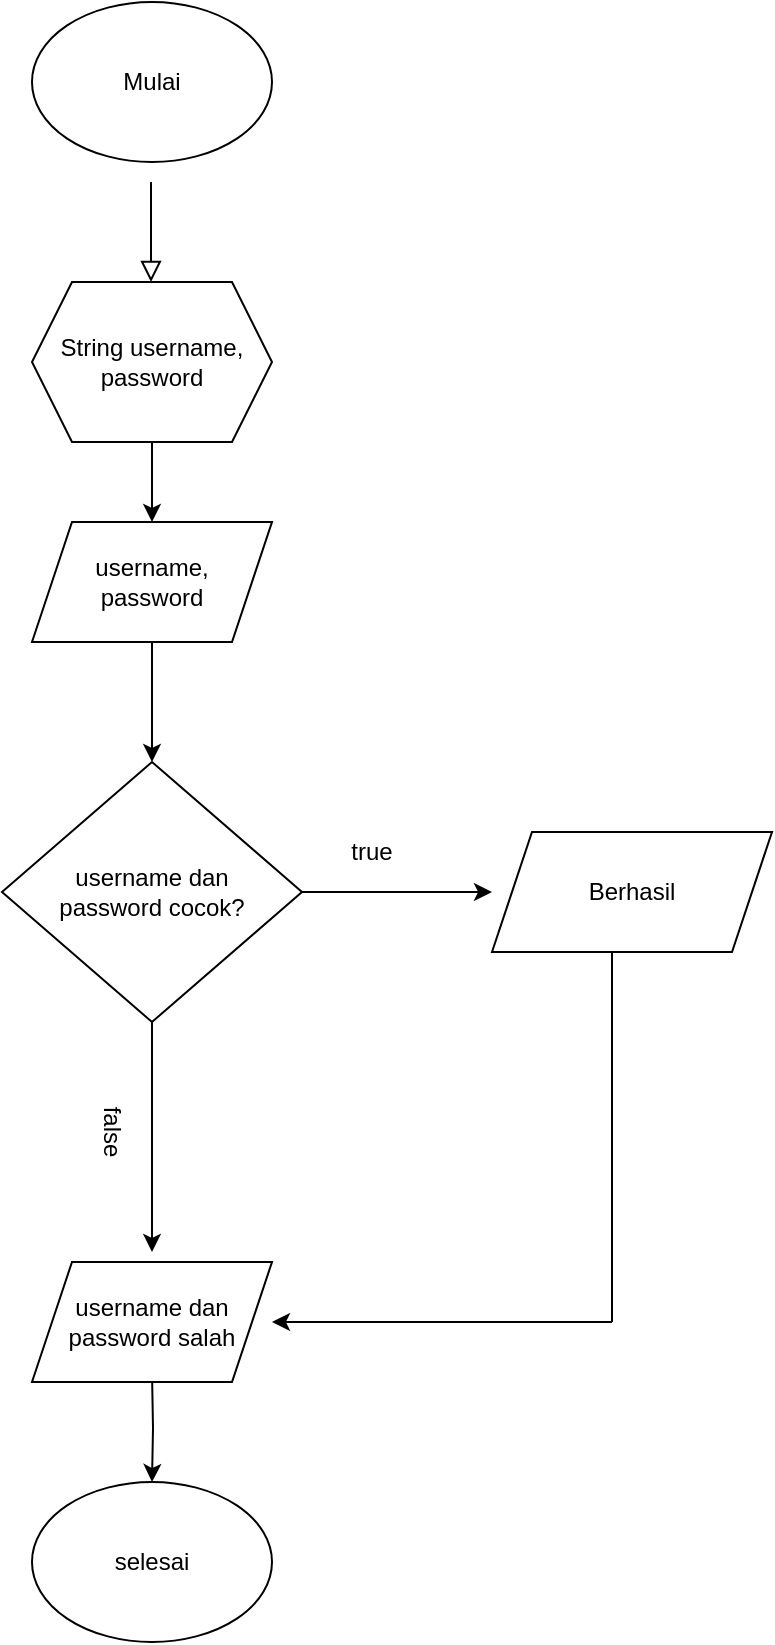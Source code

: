 <mxfile version="21.7.5" type="device">
  <diagram id="C5RBs43oDa-KdzZeNtuy" name="Page-1">
    <mxGraphModel dx="1050" dy="621" grid="1" gridSize="10" guides="1" tooltips="1" connect="1" arrows="1" fold="1" page="1" pageScale="1" pageWidth="827" pageHeight="1169" math="0" shadow="0">
      <root>
        <mxCell id="WIyWlLk6GJQsqaUBKTNV-0" />
        <mxCell id="WIyWlLk6GJQsqaUBKTNV-1" parent="WIyWlLk6GJQsqaUBKTNV-0" />
        <mxCell id="WIyWlLk6GJQsqaUBKTNV-2" value="" style="rounded=0;html=1;jettySize=auto;orthogonalLoop=1;fontSize=11;endArrow=block;endFill=0;endSize=8;strokeWidth=1;shadow=0;labelBackgroundColor=none;edgeStyle=orthogonalEdgeStyle;" parent="WIyWlLk6GJQsqaUBKTNV-1" edge="1">
          <mxGeometry relative="1" as="geometry">
            <mxPoint x="339.5" y="170" as="sourcePoint" />
            <mxPoint x="339.5" y="220" as="targetPoint" />
          </mxGeometry>
        </mxCell>
        <mxCell id="Rb-lbBpFjrk857He8v0L-0" value="Mulai" style="ellipse;whiteSpace=wrap;html=1;" parent="WIyWlLk6GJQsqaUBKTNV-1" vertex="1">
          <mxGeometry x="280" y="80" width="120" height="80" as="geometry" />
        </mxCell>
        <mxCell id="Rb-lbBpFjrk857He8v0L-7" value="" style="edgeStyle=orthogonalEdgeStyle;rounded=0;orthogonalLoop=1;jettySize=auto;html=1;" parent="WIyWlLk6GJQsqaUBKTNV-1" source="Rb-lbBpFjrk857He8v0L-1" target="Rb-lbBpFjrk857He8v0L-2" edge="1">
          <mxGeometry relative="1" as="geometry" />
        </mxCell>
        <mxCell id="Rb-lbBpFjrk857He8v0L-1" value="String username, password" style="shape=hexagon;perimeter=hexagonPerimeter2;whiteSpace=wrap;html=1;fixedSize=1;" parent="WIyWlLk6GJQsqaUBKTNV-1" vertex="1">
          <mxGeometry x="280" y="220" width="120" height="80" as="geometry" />
        </mxCell>
        <mxCell id="Rb-lbBpFjrk857He8v0L-8" value="" style="edgeStyle=orthogonalEdgeStyle;rounded=0;orthogonalLoop=1;jettySize=auto;html=1;" parent="WIyWlLk6GJQsqaUBKTNV-1" source="Rb-lbBpFjrk857He8v0L-2" edge="1">
          <mxGeometry relative="1" as="geometry">
            <mxPoint x="340" y="460" as="targetPoint" />
          </mxGeometry>
        </mxCell>
        <mxCell id="Rb-lbBpFjrk857He8v0L-2" value="username, &lt;br&gt;password" style="shape=parallelogram;perimeter=parallelogramPerimeter;whiteSpace=wrap;html=1;fixedSize=1;" parent="WIyWlLk6GJQsqaUBKTNV-1" vertex="1">
          <mxGeometry x="280" y="340" width="120" height="60" as="geometry" />
        </mxCell>
        <mxCell id="4NioMhS3oZRLPJ5ZY5L--3" value="" style="edgeStyle=orthogonalEdgeStyle;rounded=0;orthogonalLoop=1;jettySize=auto;html=1;" parent="WIyWlLk6GJQsqaUBKTNV-1" source="4NioMhS3oZRLPJ5ZY5L--1" edge="1">
          <mxGeometry relative="1" as="geometry">
            <mxPoint x="510" y="525" as="targetPoint" />
          </mxGeometry>
        </mxCell>
        <mxCell id="4NioMhS3oZRLPJ5ZY5L--5" value="" style="edgeStyle=orthogonalEdgeStyle;rounded=0;orthogonalLoop=1;jettySize=auto;html=1;" parent="WIyWlLk6GJQsqaUBKTNV-1" source="4NioMhS3oZRLPJ5ZY5L--1" edge="1">
          <mxGeometry relative="1" as="geometry">
            <mxPoint x="340" y="705" as="targetPoint" />
          </mxGeometry>
        </mxCell>
        <mxCell id="4NioMhS3oZRLPJ5ZY5L--1" value="username dan &lt;br&gt;password cocok?" style="rhombus;whiteSpace=wrap;html=1;" parent="WIyWlLk6GJQsqaUBKTNV-1" vertex="1">
          <mxGeometry x="265" y="460" width="150" height="130" as="geometry" />
        </mxCell>
        <mxCell id="4NioMhS3oZRLPJ5ZY5L--12" value="" style="edgeStyle=orthogonalEdgeStyle;rounded=0;orthogonalLoop=1;jettySize=auto;html=1;" parent="WIyWlLk6GJQsqaUBKTNV-1" target="4NioMhS3oZRLPJ5ZY5L--11" edge="1">
          <mxGeometry relative="1" as="geometry">
            <mxPoint x="340" y="765" as="sourcePoint" />
          </mxGeometry>
        </mxCell>
        <mxCell id="4NioMhS3oZRLPJ5ZY5L--6" value="" style="endArrow=none;html=1;rounded=0;entryX=0.5;entryY=1;entryDx=0;entryDy=0;" parent="WIyWlLk6GJQsqaUBKTNV-1" edge="1">
          <mxGeometry width="50" height="50" relative="1" as="geometry">
            <mxPoint x="570" y="740" as="sourcePoint" />
            <mxPoint x="570" y="555" as="targetPoint" />
          </mxGeometry>
        </mxCell>
        <mxCell id="4NioMhS3oZRLPJ5ZY5L--7" value="" style="endArrow=classic;html=1;rounded=0;" parent="WIyWlLk6GJQsqaUBKTNV-1" edge="1">
          <mxGeometry width="50" height="50" relative="1" as="geometry">
            <mxPoint x="570" y="740" as="sourcePoint" />
            <mxPoint x="400" y="740" as="targetPoint" />
          </mxGeometry>
        </mxCell>
        <mxCell id="4NioMhS3oZRLPJ5ZY5L--8" value="true" style="text;html=1;strokeColor=none;fillColor=none;align=center;verticalAlign=middle;whiteSpace=wrap;rounded=0;" parent="WIyWlLk6GJQsqaUBKTNV-1" vertex="1">
          <mxGeometry x="420" y="490" width="60" height="30" as="geometry" />
        </mxCell>
        <mxCell id="4NioMhS3oZRLPJ5ZY5L--10" value="false" style="text;html=1;strokeColor=none;fillColor=none;align=center;verticalAlign=middle;whiteSpace=wrap;rounded=0;rotation=90;" parent="WIyWlLk6GJQsqaUBKTNV-1" vertex="1">
          <mxGeometry x="290" y="630" width="60" height="30" as="geometry" />
        </mxCell>
        <mxCell id="4NioMhS3oZRLPJ5ZY5L--11" value="selesai" style="ellipse;whiteSpace=wrap;html=1;" parent="WIyWlLk6GJQsqaUBKTNV-1" vertex="1">
          <mxGeometry x="280" y="820" width="120" height="80" as="geometry" />
        </mxCell>
        <mxCell id="zZyyAjmDQvMI5nvzwFeU-0" value="Berhasil" style="shape=parallelogram;perimeter=parallelogramPerimeter;whiteSpace=wrap;html=1;fixedSize=1;" vertex="1" parent="WIyWlLk6GJQsqaUBKTNV-1">
          <mxGeometry x="510" y="495" width="140" height="60" as="geometry" />
        </mxCell>
        <mxCell id="zZyyAjmDQvMI5nvzwFeU-1" value="username dan password salah" style="shape=parallelogram;perimeter=parallelogramPerimeter;whiteSpace=wrap;html=1;fixedSize=1;" vertex="1" parent="WIyWlLk6GJQsqaUBKTNV-1">
          <mxGeometry x="280" y="710" width="120" height="60" as="geometry" />
        </mxCell>
      </root>
    </mxGraphModel>
  </diagram>
</mxfile>
